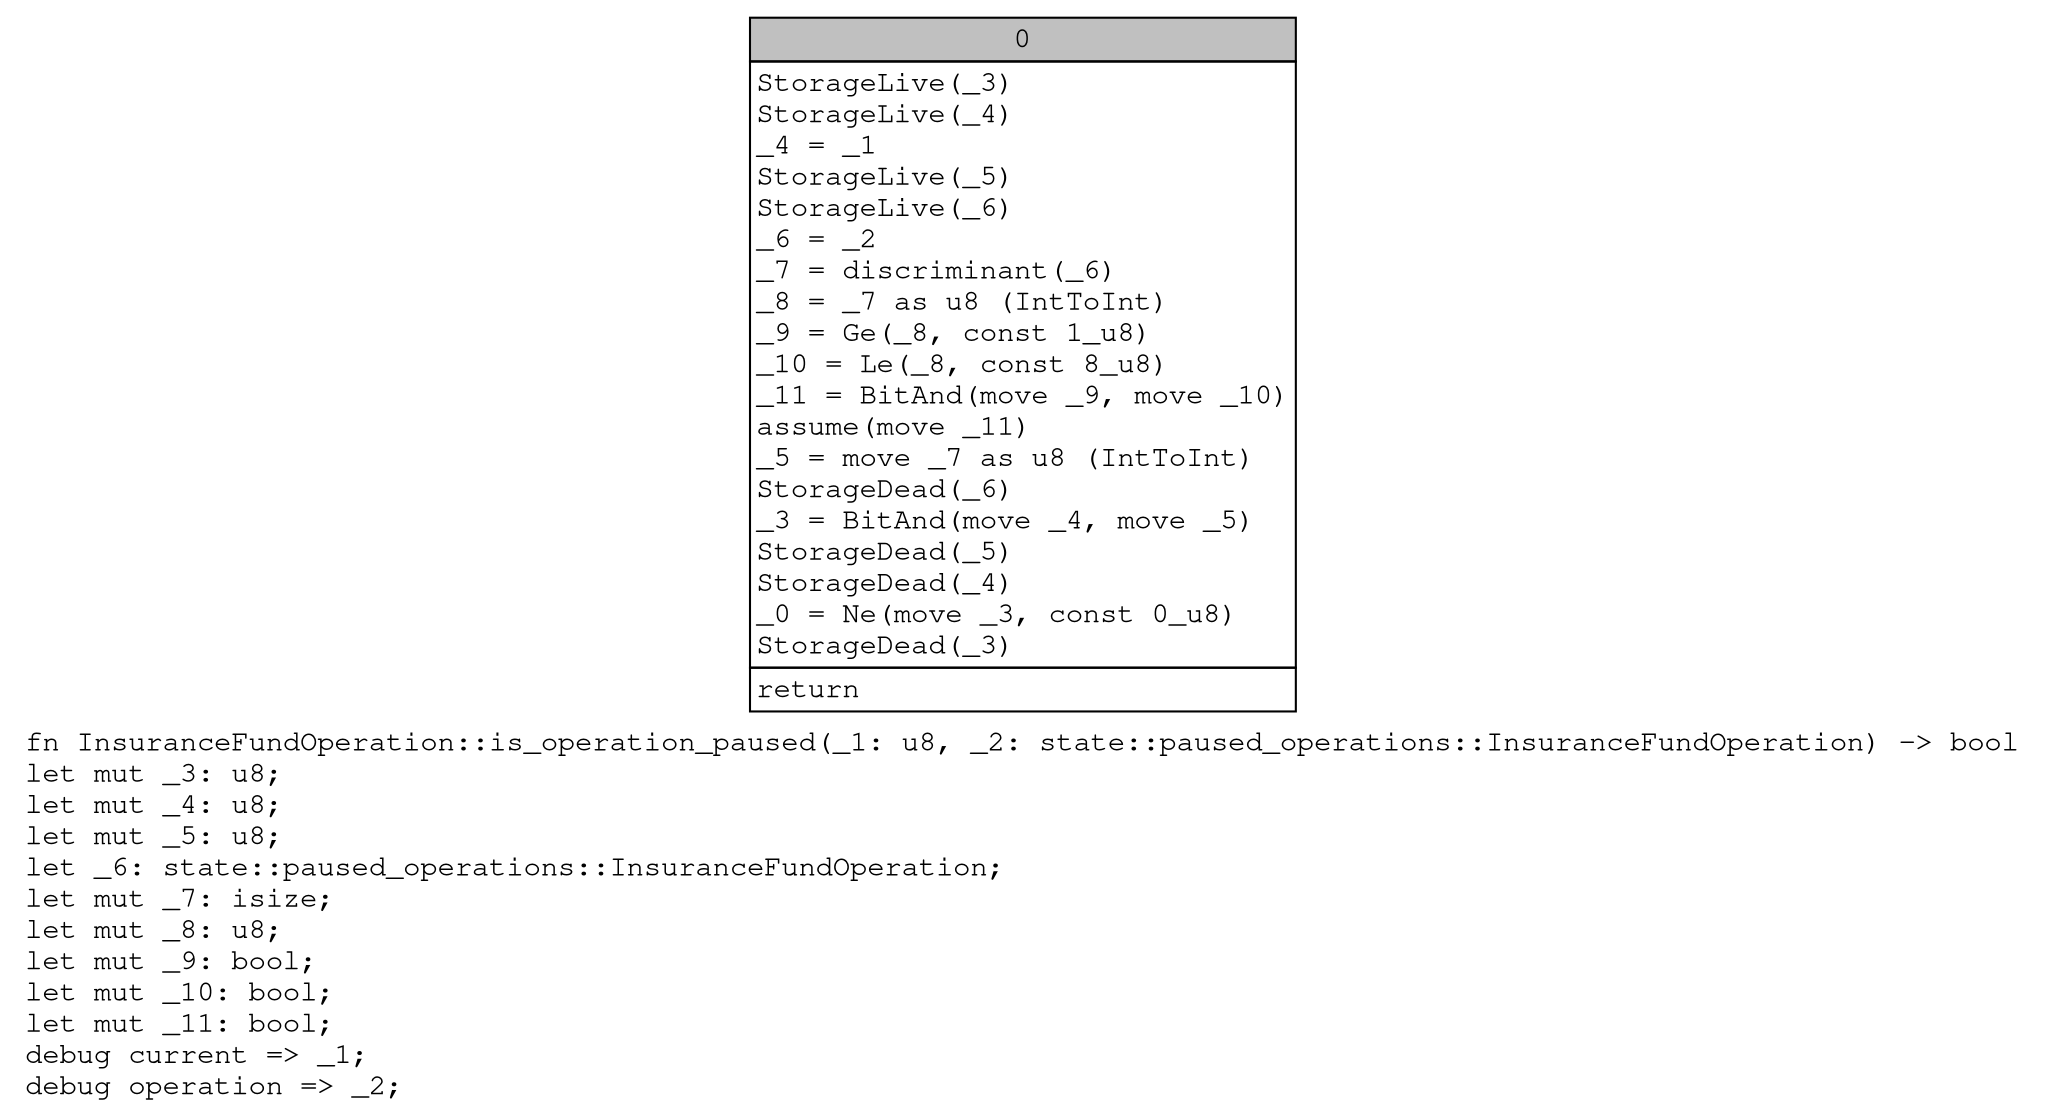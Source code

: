 digraph Mir_0_3693 {
    graph [fontname="Courier, monospace"];
    node [fontname="Courier, monospace"];
    edge [fontname="Courier, monospace"];
    label=<fn InsuranceFundOperation::is_operation_paused(_1: u8, _2: state::paused_operations::InsuranceFundOperation) -&gt; bool<br align="left"/>let mut _3: u8;<br align="left"/>let mut _4: u8;<br align="left"/>let mut _5: u8;<br align="left"/>let _6: state::paused_operations::InsuranceFundOperation;<br align="left"/>let mut _7: isize;<br align="left"/>let mut _8: u8;<br align="left"/>let mut _9: bool;<br align="left"/>let mut _10: bool;<br align="left"/>let mut _11: bool;<br align="left"/>debug current =&gt; _1;<br align="left"/>debug operation =&gt; _2;<br align="left"/>>;
    bb0__0_3693 [shape="none", label=<<table border="0" cellborder="1" cellspacing="0"><tr><td bgcolor="gray" align="center" colspan="1">0</td></tr><tr><td align="left" balign="left">StorageLive(_3)<br/>StorageLive(_4)<br/>_4 = _1<br/>StorageLive(_5)<br/>StorageLive(_6)<br/>_6 = _2<br/>_7 = discriminant(_6)<br/>_8 = _7 as u8 (IntToInt)<br/>_9 = Ge(_8, const 1_u8)<br/>_10 = Le(_8, const 8_u8)<br/>_11 = BitAnd(move _9, move _10)<br/>assume(move _11)<br/>_5 = move _7 as u8 (IntToInt)<br/>StorageDead(_6)<br/>_3 = BitAnd(move _4, move _5)<br/>StorageDead(_5)<br/>StorageDead(_4)<br/>_0 = Ne(move _3, const 0_u8)<br/>StorageDead(_3)<br/></td></tr><tr><td align="left">return</td></tr></table>>];
}
